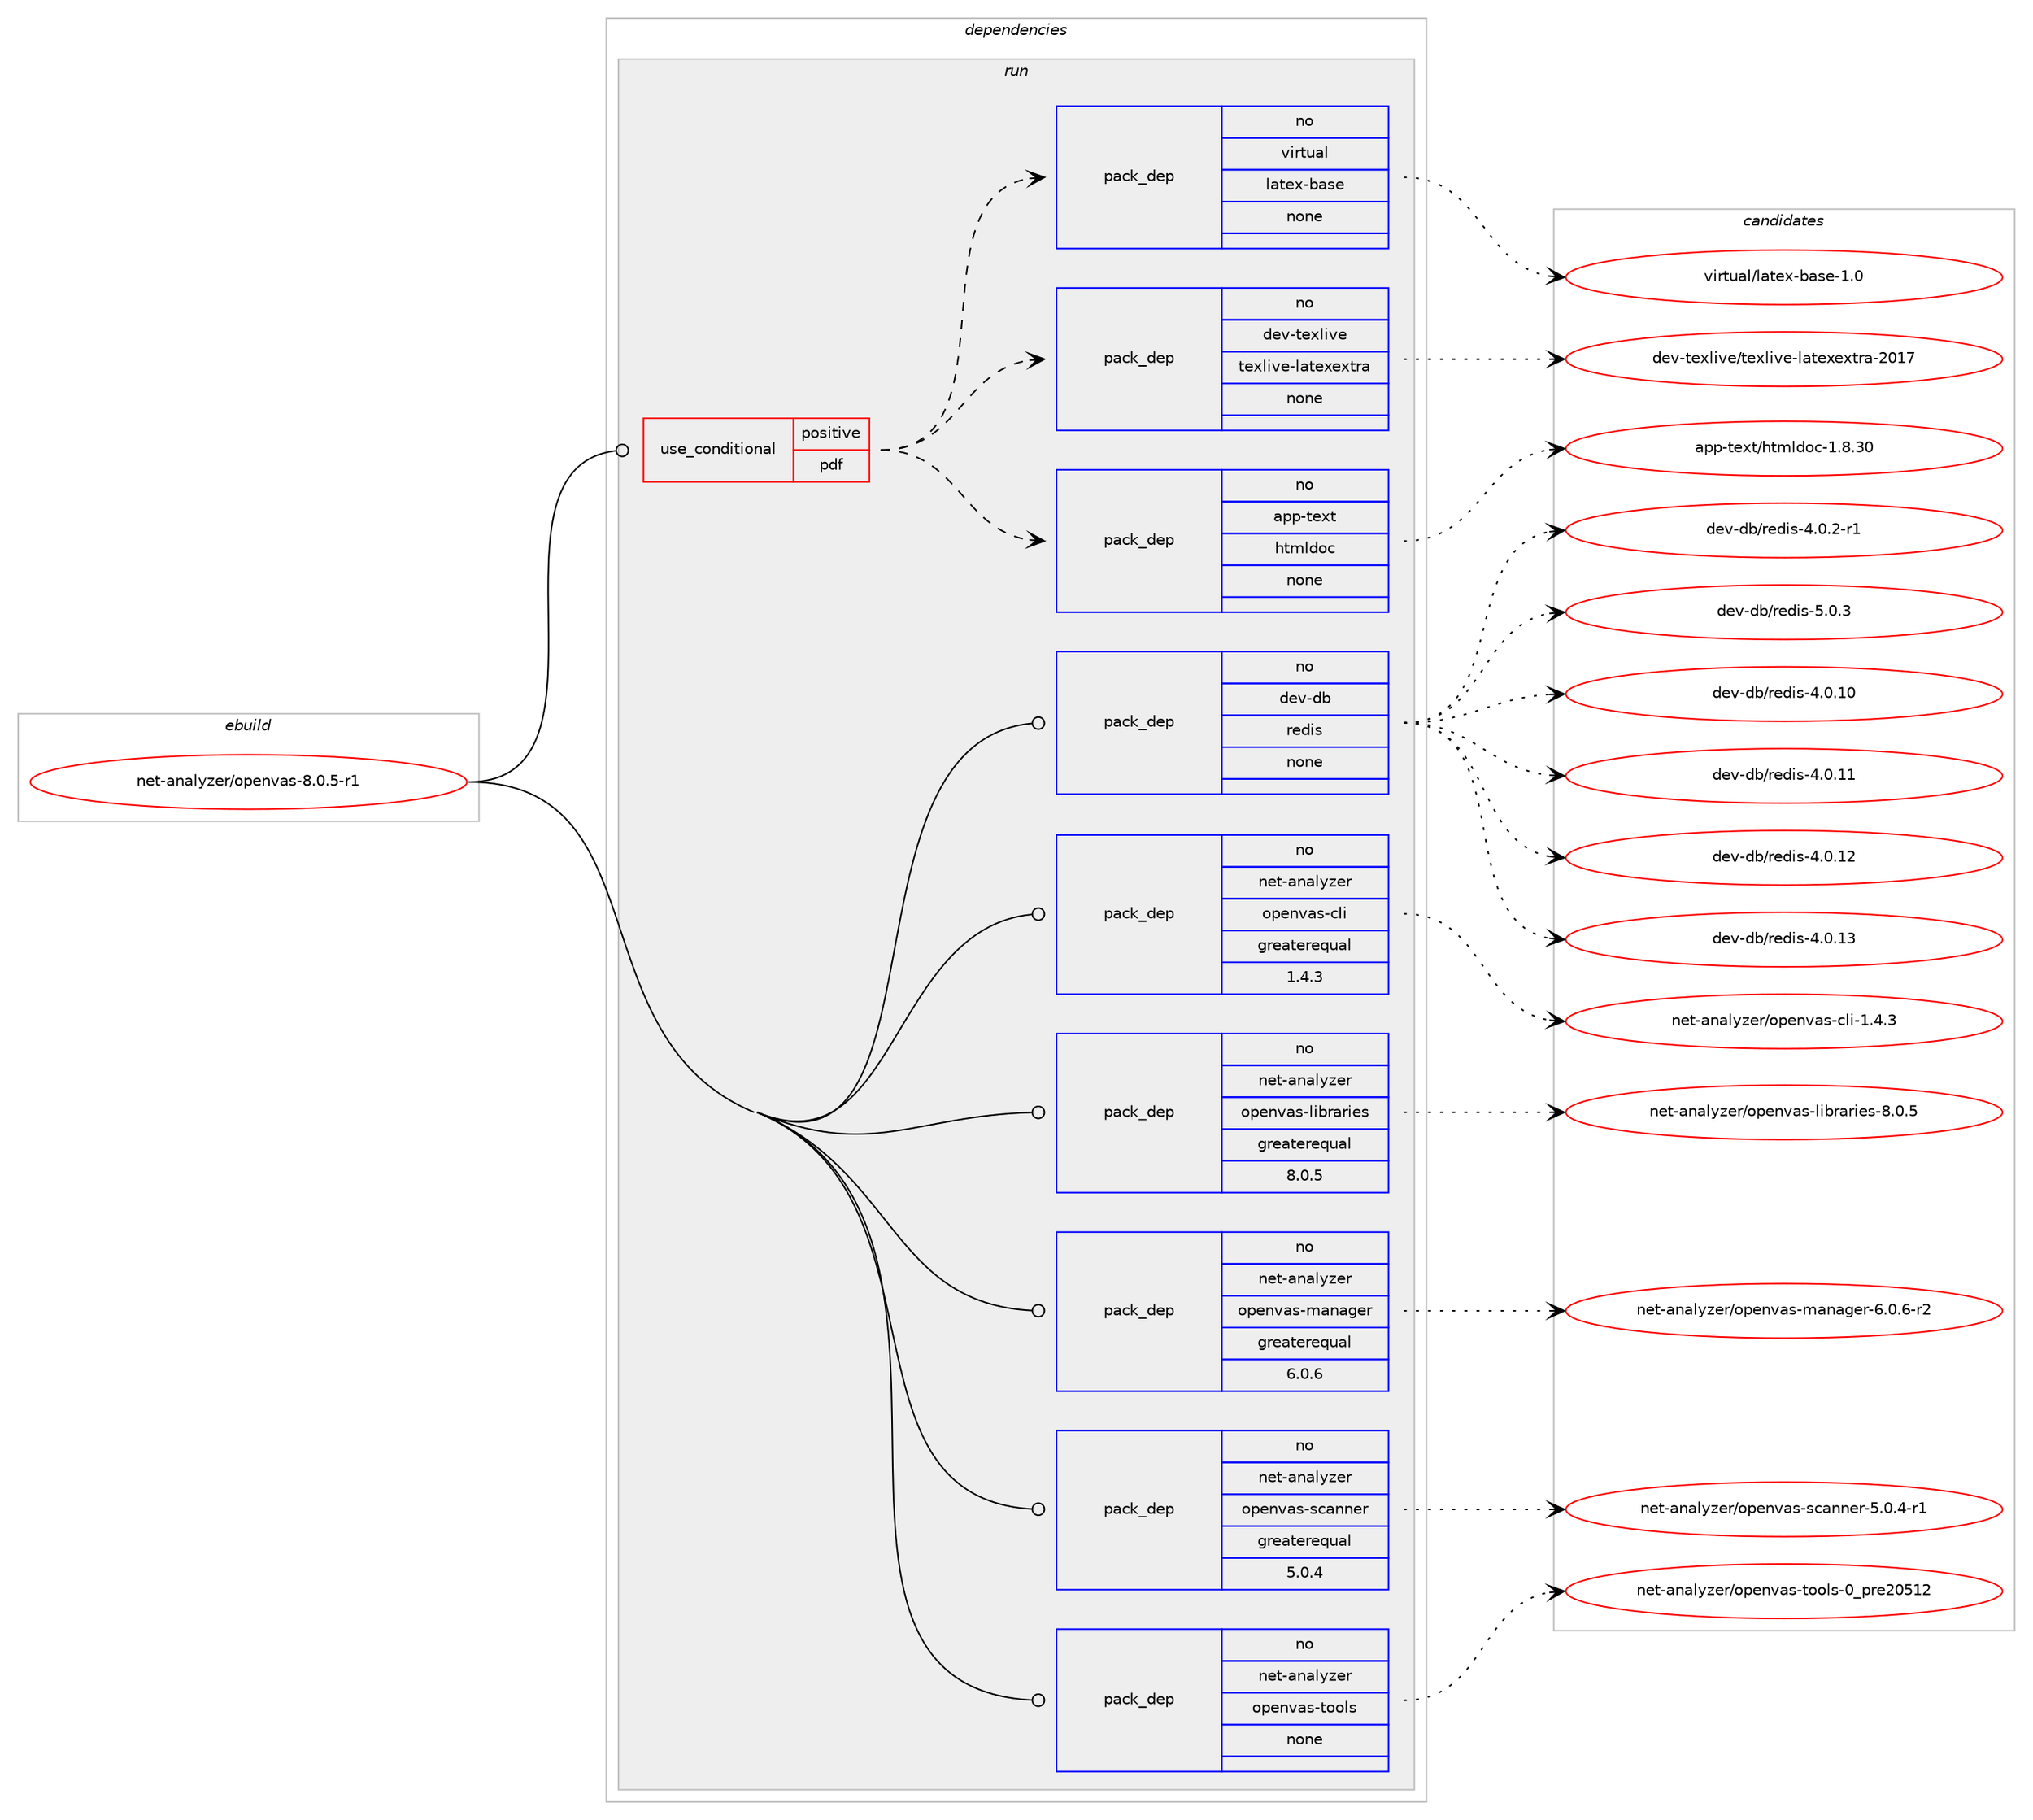 digraph prolog {

# *************
# Graph options
# *************

newrank=true;
concentrate=true;
compound=true;
graph [rankdir=LR,fontname=Helvetica,fontsize=10,ranksep=1.5];#, ranksep=2.5, nodesep=0.2];
edge  [arrowhead=vee];
node  [fontname=Helvetica,fontsize=10];

# **********
# The ebuild
# **********

subgraph cluster_leftcol {
color=gray;
rank=same;
label=<<i>ebuild</i>>;
id [label="net-analyzer/openvas-8.0.5-r1", color=red, width=4, href="../net-analyzer/openvas-8.0.5-r1.svg"];
}

# ****************
# The dependencies
# ****************

subgraph cluster_midcol {
color=gray;
label=<<i>dependencies</i>>;
subgraph cluster_compile {
fillcolor="#eeeeee";
style=filled;
label=<<i>compile</i>>;
}
subgraph cluster_compileandrun {
fillcolor="#eeeeee";
style=filled;
label=<<i>compile and run</i>>;
}
subgraph cluster_run {
fillcolor="#eeeeee";
style=filled;
label=<<i>run</i>>;
subgraph cond442504 {
dependency1646298 [label=<<TABLE BORDER="0" CELLBORDER="1" CELLSPACING="0" CELLPADDING="4"><TR><TD ROWSPAN="3" CELLPADDING="10">use_conditional</TD></TR><TR><TD>positive</TD></TR><TR><TD>pdf</TD></TR></TABLE>>, shape=none, color=red];
subgraph pack1177167 {
dependency1646299 [label=<<TABLE BORDER="0" CELLBORDER="1" CELLSPACING="0" CELLPADDING="4" WIDTH="220"><TR><TD ROWSPAN="6" CELLPADDING="30">pack_dep</TD></TR><TR><TD WIDTH="110">no</TD></TR><TR><TD>app-text</TD></TR><TR><TD>htmldoc</TD></TR><TR><TD>none</TD></TR><TR><TD></TD></TR></TABLE>>, shape=none, color=blue];
}
dependency1646298:e -> dependency1646299:w [weight=20,style="dashed",arrowhead="vee"];
subgraph pack1177168 {
dependency1646300 [label=<<TABLE BORDER="0" CELLBORDER="1" CELLSPACING="0" CELLPADDING="4" WIDTH="220"><TR><TD ROWSPAN="6" CELLPADDING="30">pack_dep</TD></TR><TR><TD WIDTH="110">no</TD></TR><TR><TD>dev-texlive</TD></TR><TR><TD>texlive-latexextra</TD></TR><TR><TD>none</TD></TR><TR><TD></TD></TR></TABLE>>, shape=none, color=blue];
}
dependency1646298:e -> dependency1646300:w [weight=20,style="dashed",arrowhead="vee"];
subgraph pack1177169 {
dependency1646301 [label=<<TABLE BORDER="0" CELLBORDER="1" CELLSPACING="0" CELLPADDING="4" WIDTH="220"><TR><TD ROWSPAN="6" CELLPADDING="30">pack_dep</TD></TR><TR><TD WIDTH="110">no</TD></TR><TR><TD>virtual</TD></TR><TR><TD>latex-base</TD></TR><TR><TD>none</TD></TR><TR><TD></TD></TR></TABLE>>, shape=none, color=blue];
}
dependency1646298:e -> dependency1646301:w [weight=20,style="dashed",arrowhead="vee"];
}
id:e -> dependency1646298:w [weight=20,style="solid",arrowhead="odot"];
subgraph pack1177170 {
dependency1646302 [label=<<TABLE BORDER="0" CELLBORDER="1" CELLSPACING="0" CELLPADDING="4" WIDTH="220"><TR><TD ROWSPAN="6" CELLPADDING="30">pack_dep</TD></TR><TR><TD WIDTH="110">no</TD></TR><TR><TD>dev-db</TD></TR><TR><TD>redis</TD></TR><TR><TD>none</TD></TR><TR><TD></TD></TR></TABLE>>, shape=none, color=blue];
}
id:e -> dependency1646302:w [weight=20,style="solid",arrowhead="odot"];
subgraph pack1177171 {
dependency1646303 [label=<<TABLE BORDER="0" CELLBORDER="1" CELLSPACING="0" CELLPADDING="4" WIDTH="220"><TR><TD ROWSPAN="6" CELLPADDING="30">pack_dep</TD></TR><TR><TD WIDTH="110">no</TD></TR><TR><TD>net-analyzer</TD></TR><TR><TD>openvas-cli</TD></TR><TR><TD>greaterequal</TD></TR><TR><TD>1.4.3</TD></TR></TABLE>>, shape=none, color=blue];
}
id:e -> dependency1646303:w [weight=20,style="solid",arrowhead="odot"];
subgraph pack1177172 {
dependency1646304 [label=<<TABLE BORDER="0" CELLBORDER="1" CELLSPACING="0" CELLPADDING="4" WIDTH="220"><TR><TD ROWSPAN="6" CELLPADDING="30">pack_dep</TD></TR><TR><TD WIDTH="110">no</TD></TR><TR><TD>net-analyzer</TD></TR><TR><TD>openvas-libraries</TD></TR><TR><TD>greaterequal</TD></TR><TR><TD>8.0.5</TD></TR></TABLE>>, shape=none, color=blue];
}
id:e -> dependency1646304:w [weight=20,style="solid",arrowhead="odot"];
subgraph pack1177173 {
dependency1646305 [label=<<TABLE BORDER="0" CELLBORDER="1" CELLSPACING="0" CELLPADDING="4" WIDTH="220"><TR><TD ROWSPAN="6" CELLPADDING="30">pack_dep</TD></TR><TR><TD WIDTH="110">no</TD></TR><TR><TD>net-analyzer</TD></TR><TR><TD>openvas-manager</TD></TR><TR><TD>greaterequal</TD></TR><TR><TD>6.0.6</TD></TR></TABLE>>, shape=none, color=blue];
}
id:e -> dependency1646305:w [weight=20,style="solid",arrowhead="odot"];
subgraph pack1177174 {
dependency1646306 [label=<<TABLE BORDER="0" CELLBORDER="1" CELLSPACING="0" CELLPADDING="4" WIDTH="220"><TR><TD ROWSPAN="6" CELLPADDING="30">pack_dep</TD></TR><TR><TD WIDTH="110">no</TD></TR><TR><TD>net-analyzer</TD></TR><TR><TD>openvas-scanner</TD></TR><TR><TD>greaterequal</TD></TR><TR><TD>5.0.4</TD></TR></TABLE>>, shape=none, color=blue];
}
id:e -> dependency1646306:w [weight=20,style="solid",arrowhead="odot"];
subgraph pack1177175 {
dependency1646307 [label=<<TABLE BORDER="0" CELLBORDER="1" CELLSPACING="0" CELLPADDING="4" WIDTH="220"><TR><TD ROWSPAN="6" CELLPADDING="30">pack_dep</TD></TR><TR><TD WIDTH="110">no</TD></TR><TR><TD>net-analyzer</TD></TR><TR><TD>openvas-tools</TD></TR><TR><TD>none</TD></TR><TR><TD></TD></TR></TABLE>>, shape=none, color=blue];
}
id:e -> dependency1646307:w [weight=20,style="solid",arrowhead="odot"];
}
}

# **************
# The candidates
# **************

subgraph cluster_choices {
rank=same;
color=gray;
label=<<i>candidates</i>>;

subgraph choice1177167 {
color=black;
nodesep=1;
choice9711211245116101120116471041161091081001119945494656465148 [label="app-text/htmldoc-1.8.30", color=red, width=4,href="../app-text/htmldoc-1.8.30.svg"];
dependency1646299:e -> choice9711211245116101120116471041161091081001119945494656465148:w [style=dotted,weight="100"];
}
subgraph choice1177168 {
color=black;
nodesep=1;
choice10010111845116101120108105118101471161011201081051181014510897116101120101120116114974550484955 [label="dev-texlive/texlive-latexextra-2017", color=red, width=4,href="../dev-texlive/texlive-latexextra-2017.svg"];
dependency1646300:e -> choice10010111845116101120108105118101471161011201081051181014510897116101120101120116114974550484955:w [style=dotted,weight="100"];
}
subgraph choice1177169 {
color=black;
nodesep=1;
choice11810511411611797108471089711610112045989711510145494648 [label="virtual/latex-base-1.0", color=red, width=4,href="../virtual/latex-base-1.0.svg"];
dependency1646301:e -> choice11810511411611797108471089711610112045989711510145494648:w [style=dotted,weight="100"];
}
subgraph choice1177170 {
color=black;
nodesep=1;
choice10010111845100984711410110010511545524648464948 [label="dev-db/redis-4.0.10", color=red, width=4,href="../dev-db/redis-4.0.10.svg"];
choice10010111845100984711410110010511545524648464949 [label="dev-db/redis-4.0.11", color=red, width=4,href="../dev-db/redis-4.0.11.svg"];
choice10010111845100984711410110010511545524648464950 [label="dev-db/redis-4.0.12", color=red, width=4,href="../dev-db/redis-4.0.12.svg"];
choice10010111845100984711410110010511545524648464951 [label="dev-db/redis-4.0.13", color=red, width=4,href="../dev-db/redis-4.0.13.svg"];
choice1001011184510098471141011001051154552464846504511449 [label="dev-db/redis-4.0.2-r1", color=red, width=4,href="../dev-db/redis-4.0.2-r1.svg"];
choice100101118451009847114101100105115455346484651 [label="dev-db/redis-5.0.3", color=red, width=4,href="../dev-db/redis-5.0.3.svg"];
dependency1646302:e -> choice10010111845100984711410110010511545524648464948:w [style=dotted,weight="100"];
dependency1646302:e -> choice10010111845100984711410110010511545524648464949:w [style=dotted,weight="100"];
dependency1646302:e -> choice10010111845100984711410110010511545524648464950:w [style=dotted,weight="100"];
dependency1646302:e -> choice10010111845100984711410110010511545524648464951:w [style=dotted,weight="100"];
dependency1646302:e -> choice1001011184510098471141011001051154552464846504511449:w [style=dotted,weight="100"];
dependency1646302:e -> choice100101118451009847114101100105115455346484651:w [style=dotted,weight="100"];
}
subgraph choice1177171 {
color=black;
nodesep=1;
choice11010111645971109710812112210111447111112101110118971154599108105454946524651 [label="net-analyzer/openvas-cli-1.4.3", color=red, width=4,href="../net-analyzer/openvas-cli-1.4.3.svg"];
dependency1646303:e -> choice11010111645971109710812112210111447111112101110118971154599108105454946524651:w [style=dotted,weight="100"];
}
subgraph choice1177172 {
color=black;
nodesep=1;
choice1101011164597110971081211221011144711111210111011897115451081059811497114105101115455646484653 [label="net-analyzer/openvas-libraries-8.0.5", color=red, width=4,href="../net-analyzer/openvas-libraries-8.0.5.svg"];
dependency1646304:e -> choice1101011164597110971081211221011144711111210111011897115451081059811497114105101115455646484653:w [style=dotted,weight="100"];
}
subgraph choice1177173 {
color=black;
nodesep=1;
choice11010111645971109710812112210111447111112101110118971154510997110971031011144554464846544511450 [label="net-analyzer/openvas-manager-6.0.6-r2", color=red, width=4,href="../net-analyzer/openvas-manager-6.0.6-r2.svg"];
dependency1646305:e -> choice11010111645971109710812112210111447111112101110118971154510997110971031011144554464846544511450:w [style=dotted,weight="100"];
}
subgraph choice1177174 {
color=black;
nodesep=1;
choice11010111645971109710812112210111447111112101110118971154511599971101101011144553464846524511449 [label="net-analyzer/openvas-scanner-5.0.4-r1", color=red, width=4,href="../net-analyzer/openvas-scanner-5.0.4-r1.svg"];
dependency1646306:e -> choice11010111645971109710812112210111447111112101110118971154511599971101101011144553464846524511449:w [style=dotted,weight="100"];
}
subgraph choice1177175 {
color=black;
nodesep=1;
choice1101011164597110971081211221011144711111210111011897115451161111111081154548951121141015048534950 [label="net-analyzer/openvas-tools-0_pre20512", color=red, width=4,href="../net-analyzer/openvas-tools-0_pre20512.svg"];
dependency1646307:e -> choice1101011164597110971081211221011144711111210111011897115451161111111081154548951121141015048534950:w [style=dotted,weight="100"];
}
}

}
